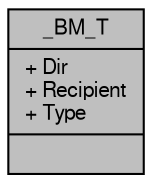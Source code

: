 digraph "_BM_T"
{
  edge [fontname="FreeSans",fontsize="10",labelfontname="FreeSans",labelfontsize="10"];
  node [fontname="FreeSans",fontsize="10",shape=record];
  Node1 [label="{_BM_T\n|+ Dir\l+ Recipient\l+ Type\l|}",height=0.2,width=0.4,color="black", fillcolor="grey75", style="filled", fontcolor="black"];
}
